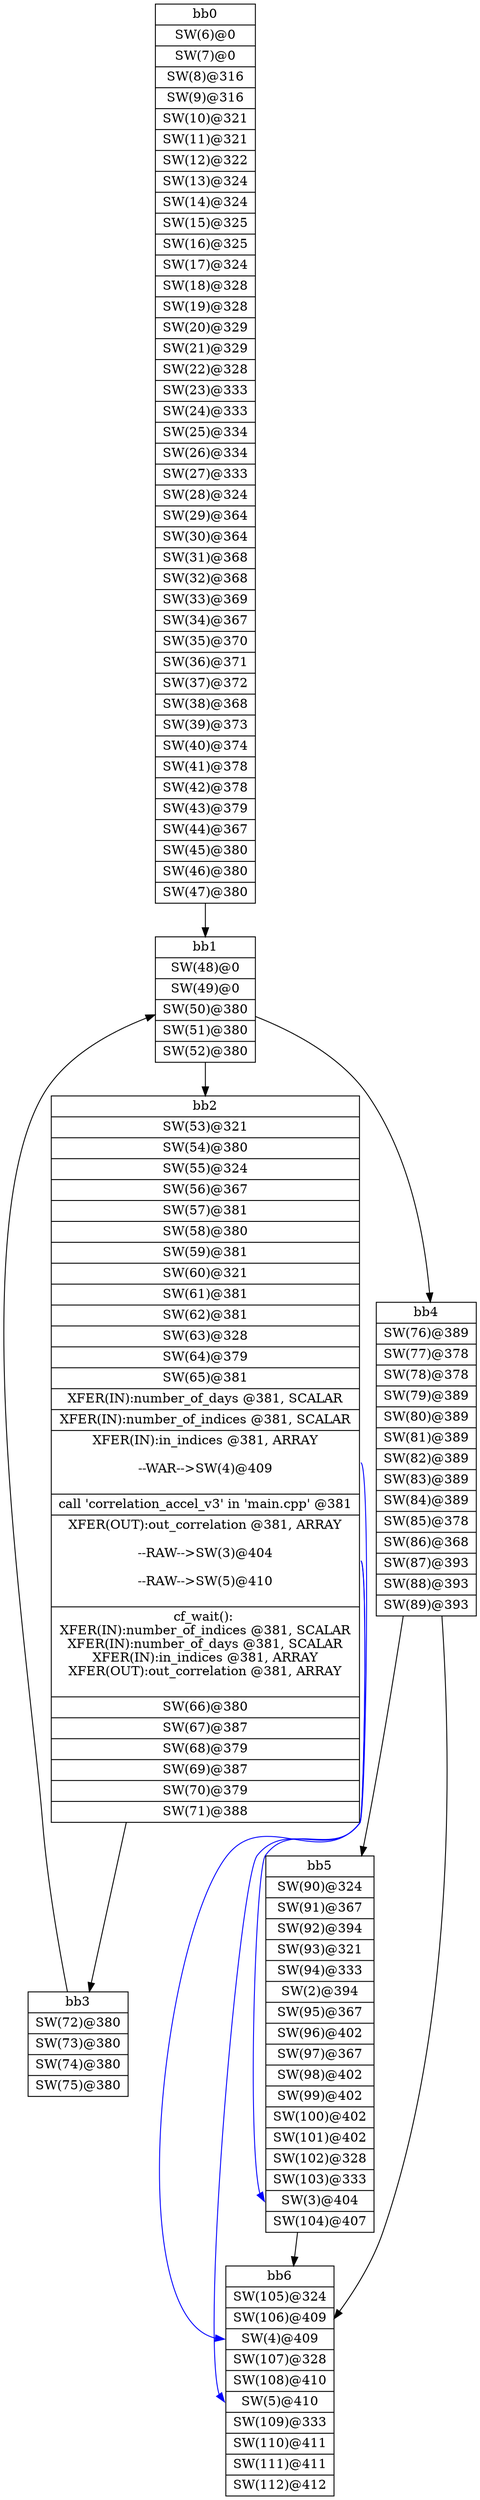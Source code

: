 digraph CDFG {
node [shape=record];
bb0 [shape=record, label = "{bb0|<x0x2042b40>SW(6)@0\n|<x0x2042c10>SW(7)@0\n|<x0x20442b0>SW(8)@316\n|<x0x20444f0>SW(9)@316\n|<x0x2044730>SW(10)@321\n|<x0x2044960>SW(11)@321\n|<x0x2044b90>SW(12)@322\n|<x0x2044dc0>SW(13)@324\n|<x0x2044ff0>SW(14)@324\n|<x0x2045220>SW(15)@325\n|<x0x2045470>SW(16)@325\n|<x0x2045680>SW(17)@324\n|<x0x20458c0>SW(18)@328\n|<x0x2045af0>SW(19)@328\n|<x0x2045d20>SW(20)@329\n|<x0x2045f70>SW(21)@329\n|<x0x203e950>SW(22)@328\n|<x0x203eb40>SW(23)@333\n|<x0x203ed70>SW(24)@333\n|<x0x203efa0>SW(25)@334\n|<x0x203f1f0>SW(26)@334\n|<x0x203f400>SW(27)@333\n|<x0x203f640>SW(28)@324\n|<x0x203f870>SW(29)@364\n|<x0x203fa80>SW(30)@364\n|<x0x203fca0>SW(31)@368\n|<x0x203fed0>SW(32)@368\n|<x0x20400e0>SW(33)@369\n|<x0x2040330>SW(34)@367\n|<x0x2040580>SW(35)@370\n|<x0x20407f0>SW(36)@371\n|<x0x2046e10>SW(37)@372\n|<x0x2047060>SW(38)@368\n|<x0x20472a0>SW(39)@373\n|<x0x2047500>SW(40)@374\n|<x0x2047750>SW(41)@378\n|<x0x2047970>SW(42)@378\n|<x0x2047bb0>SW(43)@379\n|<x0x2047de0>SW(44)@367\n|<x0x2048030>SW(45)@380\n|<x0x2048250>SW(46)@380\n|<x0x2048490>SW(47)@380\n}"];
bb1 [shape=record, label = "{bb1|<x0x2048830>SW(48)@0\n|<x0x20489a0>SW(49)@0\n|<x0x2048b40>SW(50)@380\n|<x0x2048e40>SW(51)@380\n|<x0x2048fc0>SW(52)@380\n}"];
bb2 [shape=record, label = "{bb2|<x0x2048710>SW(53)@321\n|<x0x2049590>SW(54)@380\n|<x0x20497c0>SW(55)@324\n|<x0x20499f0>SW(56)@367\n|<x0x2049c40>SW(57)@381\n|<x0x2049e60>SW(58)@380\n|<x0x204a090>SW(59)@381\n|<x0x204a2a0>SW(60)@321\n|<x0x204a4d0>SW(61)@381\n|<x0x204a6e0>SW(62)@381\n|<x0x204a900>SW(63)@328\n|<x0x204ab30>SW(64)@379\n|<x0x204ad60>SW(65)@381\n|<x0x2051fa0>XFER(IN):number_of_days @381, SCALAR\n|<x0x2052060>XFER(IN):number_of_indices @381, SCALAR\n|<x0x2052140>XFER(IN):in_indices @381, ARRAY\n\n--WAR--\>SW(4)@409\n\n|<x0x2038e60>call 'correlation_accel_v3' in 'main.cpp' @381\n|<x0x2053630>XFER(OUT):out_correlation @381, ARRAY\n\n--RAW--\>SW(3)@404\n\n--RAW--\>SW(5)@410\n\n|<x0x2042760>cf_wait(): \nXFER(IN):number_of_indices @381, SCALAR\nXFER(IN):number_of_days @381, SCALAR\nXFER(IN):in_indices @381, ARRAY\nXFER(OUT):out_correlation @381, ARRAY\n\n|<x0x204b000>SW(66)@380\n|<x0x204b1c0>SW(67)@387\n|<x0x204b3d0>SW(68)@379\n|<x0x204b600>SW(69)@387\n|<x0x204b820>SW(70)@379\n|<x0x204ba60>SW(71)@388\n}"];
bb3 [shape=record, label = "{bb3|<x0x204bda0>SW(72)@380\n|<x0x204bfd0>SW(73)@380\n|<x0x204c1e0>SW(74)@380\n|<x0x204c420>SW(75)@380\n}"];
bb4 [shape=record, label = "{bb4|<x0x204c830>SW(76)@389\n|<x0x204ca20>SW(77)@378\n|<x0x204cc60>SW(78)@378\n|<x0x204ce90>SW(79)@389\n|<x0x204d120>SW(80)@389\n|<x0x204d2e0>SW(81)@389\n|<x0x204d4f0>SW(82)@389\n|<x0x204d700>SW(83)@389\n|<x0x204d960>SW(84)@389\n|<x0x204db80>SW(85)@378\n|<x0x204ddc0>SW(86)@368\n|<x0x204e000>SW(87)@393\n|<x0x204e210>SW(88)@393\n|<x0x204e420>SW(89)@393\n}"];
bb5 [shape=record, label = "{bb5|<x0x204e770>SW(90)@324\n|<x0x204e9a0>SW(91)@367\n|<x0x204ebf0>SW(92)@394\n|<x0x204ee10>SW(93)@321\n|<x0x204f040>SW(94)@333\n|<x0x203e850>SW(2)@394\n|<x0x204f2f0>SW(95)@367\n|<x0x204f4b0>SW(96)@402\n|<x0x204f6d0>SW(97)@367\n|<x0x204f920>SW(98)@402\n|<x0x204fb30>SW(99)@402\n|<x0x204fd40>SW(100)@402\n|<x0x204ff50>SW(101)@402\n|<x0x2050190>SW(102)@328\n|<x0x20503c0>SW(103)@333\n|<x0x203e530>SW(3)@404\n|<x0x2050610>SW(104)@407\n}"];
bb6 [shape=record, label = "{bb6|<x0x2050950>SW(105)@324\n|<x0x2050b80>SW(106)@409\n|<x0x2041a50>SW(4)@409\n|<x0x2050db0>SW(107)@328\n|<x0x2050fe0>SW(108)@410\n|<x0x2041e90>SW(5)@410\n|<x0x2051210>SW(109)@333\n|<x0x20514e0>SW(110)@411\n|<x0x20516a0>SW(111)@411\n|<x0x20518b0>SW(112)@412\n}"];
bb0 -> bb1
bb1 -> bb2
bb1 -> bb4
bb2 -> bb3
bb3 -> bb1
bb4 -> bb5
bb4 -> bb6
bb5 -> bb6
bb2:x0x2052140 -> bb6:x0x2041a50[color=blue]
bb2:x0x2053630 -> bb5:x0x203e530[color=blue]
bb2:x0x2053630 -> bb6:x0x2041e90[color=blue]
}
